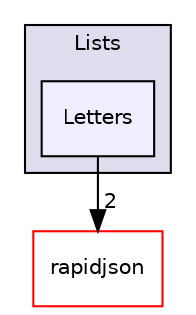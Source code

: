 digraph "src/tec/ac/cr/Scrabble Server/Logic/Lists/Letters" {
  compound=true
  node [ fontsize="10", fontname="Helvetica"];
  edge [ labelfontsize="10", labelfontname="Helvetica"];
  subgraph clusterdir_47e1e03c52f8af166058cad42d8f60ce {
    graph [ bgcolor="#ddddee", pencolor="black", label="Lists" fontname="Helvetica", fontsize="10", URL="dir_47e1e03c52f8af166058cad42d8f60ce.html"]
  dir_0bcc91dc5f3e3727f0d49af37e88bfcb [shape=box, label="Letters", style="filled", fillcolor="#eeeeff", pencolor="black", URL="dir_0bcc91dc5f3e3727f0d49af37e88bfcb.html"];
  }
  dir_53fe55a6fa5d8a93131bcb1db0ab065b [shape=box label="rapidjson" fillcolor="white" style="filled" color="red" URL="dir_53fe55a6fa5d8a93131bcb1db0ab065b.html"];
  dir_0bcc91dc5f3e3727f0d49af37e88bfcb->dir_53fe55a6fa5d8a93131bcb1db0ab065b [headlabel="2", labeldistance=1.5 headhref="dir_000009_000011.html"];
}
